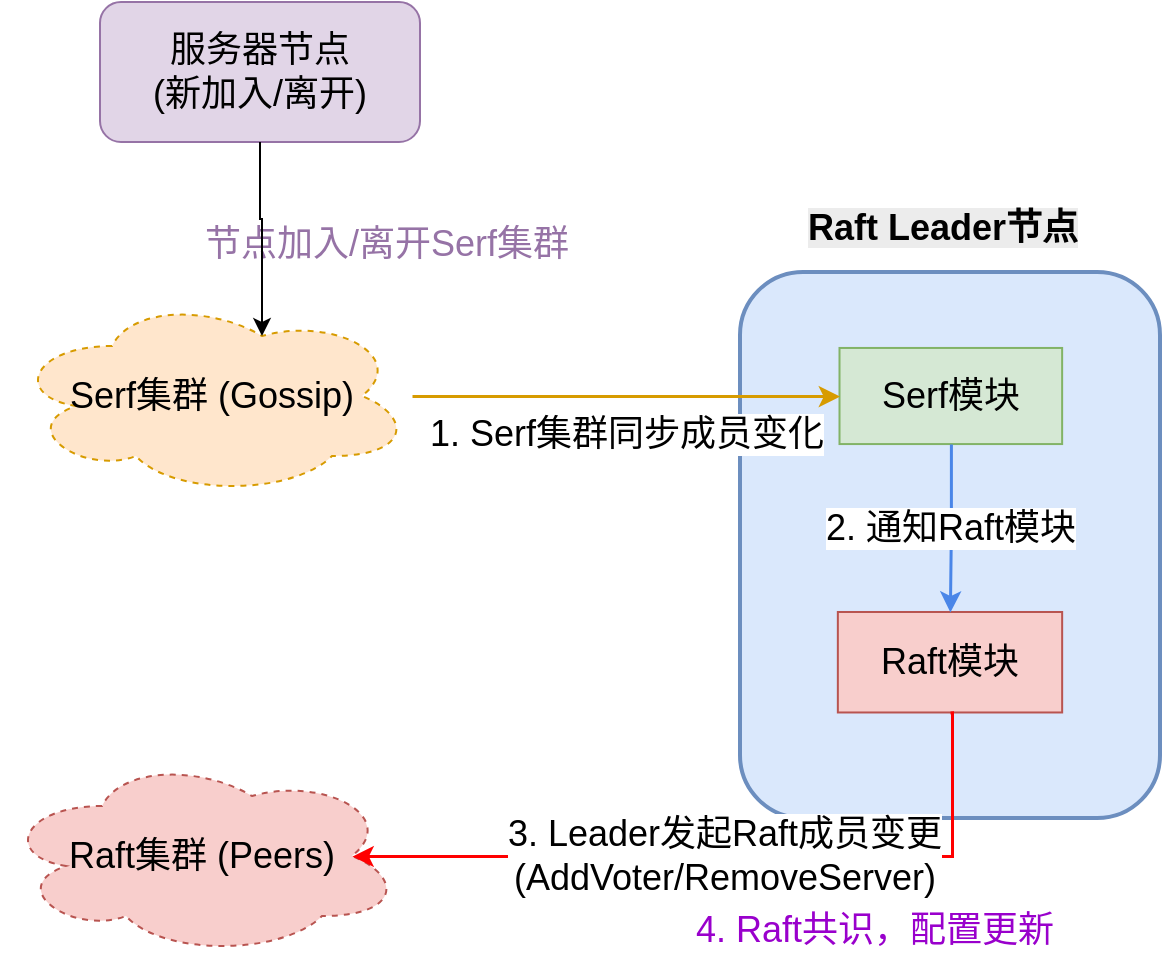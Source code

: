 <mxfile version="27.0.6">
  <diagram name="第 1 页" id="eZDlI3yYEI7RTag95_xD">
    <mxGraphModel dx="245" dy="238" grid="0" gridSize="10" guides="1" tooltips="1" connect="1" arrows="1" fold="1" page="0" pageScale="1" pageWidth="850" pageHeight="1100" math="0" shadow="0">
      <root>
        <mxCell id="0" />
        <mxCell id="1" parent="0" />
        <mxCell id="aUhSs1tsLXUovGEMrSzu-328" value="" style="rounded=1;whiteSpace=wrap;html=1;fillColor=#dae8fc;strokeColor=#6c8ebf;fontStyle=1;fontSize=18;strokeWidth=2;" vertex="1" parent="1">
          <mxGeometry x="1281" y="647" width="210" height="273" as="geometry" />
        </mxCell>
        <mxCell id="aUhSs1tsLXUovGEMrSzu-330" value="Serf模块" style="rounded=0;whiteSpace=wrap;html=1;fillColor=#d5e8d4;strokeColor=#82b366;fontSize=18;" vertex="1" parent="aUhSs1tsLXUovGEMrSzu-328">
          <mxGeometry x="49.755" y="37.973" width="111.317" height="48.06" as="geometry" />
        </mxCell>
        <mxCell id="aUhSs1tsLXUovGEMrSzu-329" value="Raft模块" style="rounded=0;whiteSpace=wrap;html=1;fillColor=#f8cecc;strokeColor=#b85450;fontSize=18;" vertex="1" parent="aUhSs1tsLXUovGEMrSzu-328">
          <mxGeometry x="48.923" y="169.997" width="112.149" height="50.245" as="geometry" />
        </mxCell>
        <mxCell id="aUhSs1tsLXUovGEMrSzu-337" value="2. 通知Raft模块" style="edgeStyle=orthogonalEdgeStyle;rounded=0;orthogonalLoop=1;jettySize=auto;html=1;endArrow=classic;endFill=1;strokeColor=#4A86E8;strokeWidth=1.5;fontSize=18;" edge="1" parent="aUhSs1tsLXUovGEMrSzu-328" source="aUhSs1tsLXUovGEMrSzu-330" target="aUhSs1tsLXUovGEMrSzu-329">
          <mxGeometry relative="1" as="geometry" />
        </mxCell>
        <mxCell id="aUhSs1tsLXUovGEMrSzu-331" value="Raft集群 (Peers)" style="shape=cloud;whiteSpace=wrap;html=1;fillColor=#f8cecc;strokeColor=#b85450;fontSize=18;dashed=1;" vertex="1" parent="1">
          <mxGeometry x="912" y="889" width="200" height="100" as="geometry" />
        </mxCell>
        <mxCell id="aUhSs1tsLXUovGEMrSzu-332" value="Serf集群 (Gossip)" style="shape=cloud;whiteSpace=wrap;html=1;fillColor=#ffe6cc;strokeColor=#d79b00;fontSize=18;dashed=1;" vertex="1" parent="1">
          <mxGeometry x="917" y="659" width="200" height="100" as="geometry" />
        </mxCell>
        <mxCell id="aUhSs1tsLXUovGEMrSzu-333" value="服务器节点&lt;br&gt;(新加入/离开)" style="rounded=1;whiteSpace=wrap;html=1;fillColor=#e1d5e7;strokeColor=#9673a6;fontSize=18;" vertex="1" parent="1">
          <mxGeometry x="961" y="512" width="160" height="70" as="geometry" />
        </mxCell>
        <mxCell id="aUhSs1tsLXUovGEMrSzu-335" value="节点加入/离开Serf集群" style="text;html=1;align=center;verticalAlign=middle;resizable=0;points=[];autosize=1;strokeColor=none;fillColor=none;fontSize=18;fontColor=#9673a6;" vertex="1" parent="1">
          <mxGeometry x="1004" y="616" width="200" height="34" as="geometry" />
        </mxCell>
        <mxCell id="aUhSs1tsLXUovGEMrSzu-336" value="1. Serf集群同步成员变化" style="edgeStyle=orthogonalEdgeStyle;rounded=0;orthogonalLoop=1;jettySize=auto;html=1;endArrow=classic;endFill=1;strokeColor=#d79b00;strokeWidth=1.5;fontSize=18;" edge="1" parent="1" source="aUhSs1tsLXUovGEMrSzu-332" target="aUhSs1tsLXUovGEMrSzu-330">
          <mxGeometry x="-0.002" y="-19" relative="1" as="geometry">
            <mxPoint x="1117" y="714" as="sourcePoint" />
            <mxPoint x="1277" y="714" as="targetPoint" />
            <mxPoint as="offset" />
          </mxGeometry>
        </mxCell>
        <mxCell id="aUhSs1tsLXUovGEMrSzu-339" value="4. Raft共识，配置更新" style="text;html=1;align=center;verticalAlign=middle;resizable=0;points=[];autosize=1;strokeColor=none;fillColor=none;fontSize=18;fontColor=#9900CC;" vertex="1" parent="1">
          <mxGeometry x="1249" y="959" width="197" height="34" as="geometry" />
        </mxCell>
        <mxCell id="aUhSs1tsLXUovGEMrSzu-341" style="edgeStyle=orthogonalEdgeStyle;rounded=0;orthogonalLoop=1;jettySize=auto;html=1;exitX=0.5;exitY=1;exitDx=0;exitDy=0;entryX=0.625;entryY=0.2;entryDx=0;entryDy=0;entryPerimeter=0;fontSize=18;" edge="1" parent="1" source="aUhSs1tsLXUovGEMrSzu-333" target="aUhSs1tsLXUovGEMrSzu-332">
          <mxGeometry relative="1" as="geometry" />
        </mxCell>
        <mxCell id="aUhSs1tsLXUovGEMrSzu-342" value="&lt;span style=&quot;color: rgb(0, 0, 0); font-family: Helvetica; font-style: normal; font-variant-ligatures: normal; font-variant-caps: normal; font-weight: 700; letter-spacing: normal; orphans: 2; text-align: center; text-indent: 0px; text-transform: none; widows: 2; word-spacing: 0px; -webkit-text-stroke-width: 0px; white-space: normal; background-color: rgb(236, 236, 236); text-decoration-thickness: initial; text-decoration-style: initial; text-decoration-color: initial; float: none; display: inline !important;&quot;&gt;Raft Leader节点&lt;/span&gt;" style="text;whiteSpace=wrap;html=1;fontSize=18;" vertex="1" parent="1">
          <mxGeometry x="1312.5" y="608" width="147" height="39" as="geometry" />
        </mxCell>
        <mxCell id="aUhSs1tsLXUovGEMrSzu-338" value="3. Leader发起Raft成员变更&lt;br&gt;(AddVoter/RemoveServer)" style="edgeStyle=orthogonalEdgeStyle;rounded=0;orthogonalLoop=1;jettySize=auto;html=1;endArrow=classic;endFill=1;strokeColor=#FF0000;strokeWidth=1.5;exitX=0.5;exitY=1;exitDx=0;exitDy=0;entryX=0.875;entryY=0.5;entryDx=0;entryDy=0;entryPerimeter=0;fontSize=18;" edge="1" parent="1" source="aUhSs1tsLXUovGEMrSzu-329" target="aUhSs1tsLXUovGEMrSzu-331">
          <mxGeometry relative="1" as="geometry">
            <mxPoint x="1497.62" y="1031" as="sourcePoint" />
            <mxPoint x="1142.0" y="1019" as="targetPoint" />
            <Array as="points">
              <mxPoint x="1387" y="914" />
              <mxPoint x="1387" y="914" />
              <mxPoint x="1387" y="939" />
            </Array>
          </mxGeometry>
        </mxCell>
      </root>
    </mxGraphModel>
  </diagram>
</mxfile>
